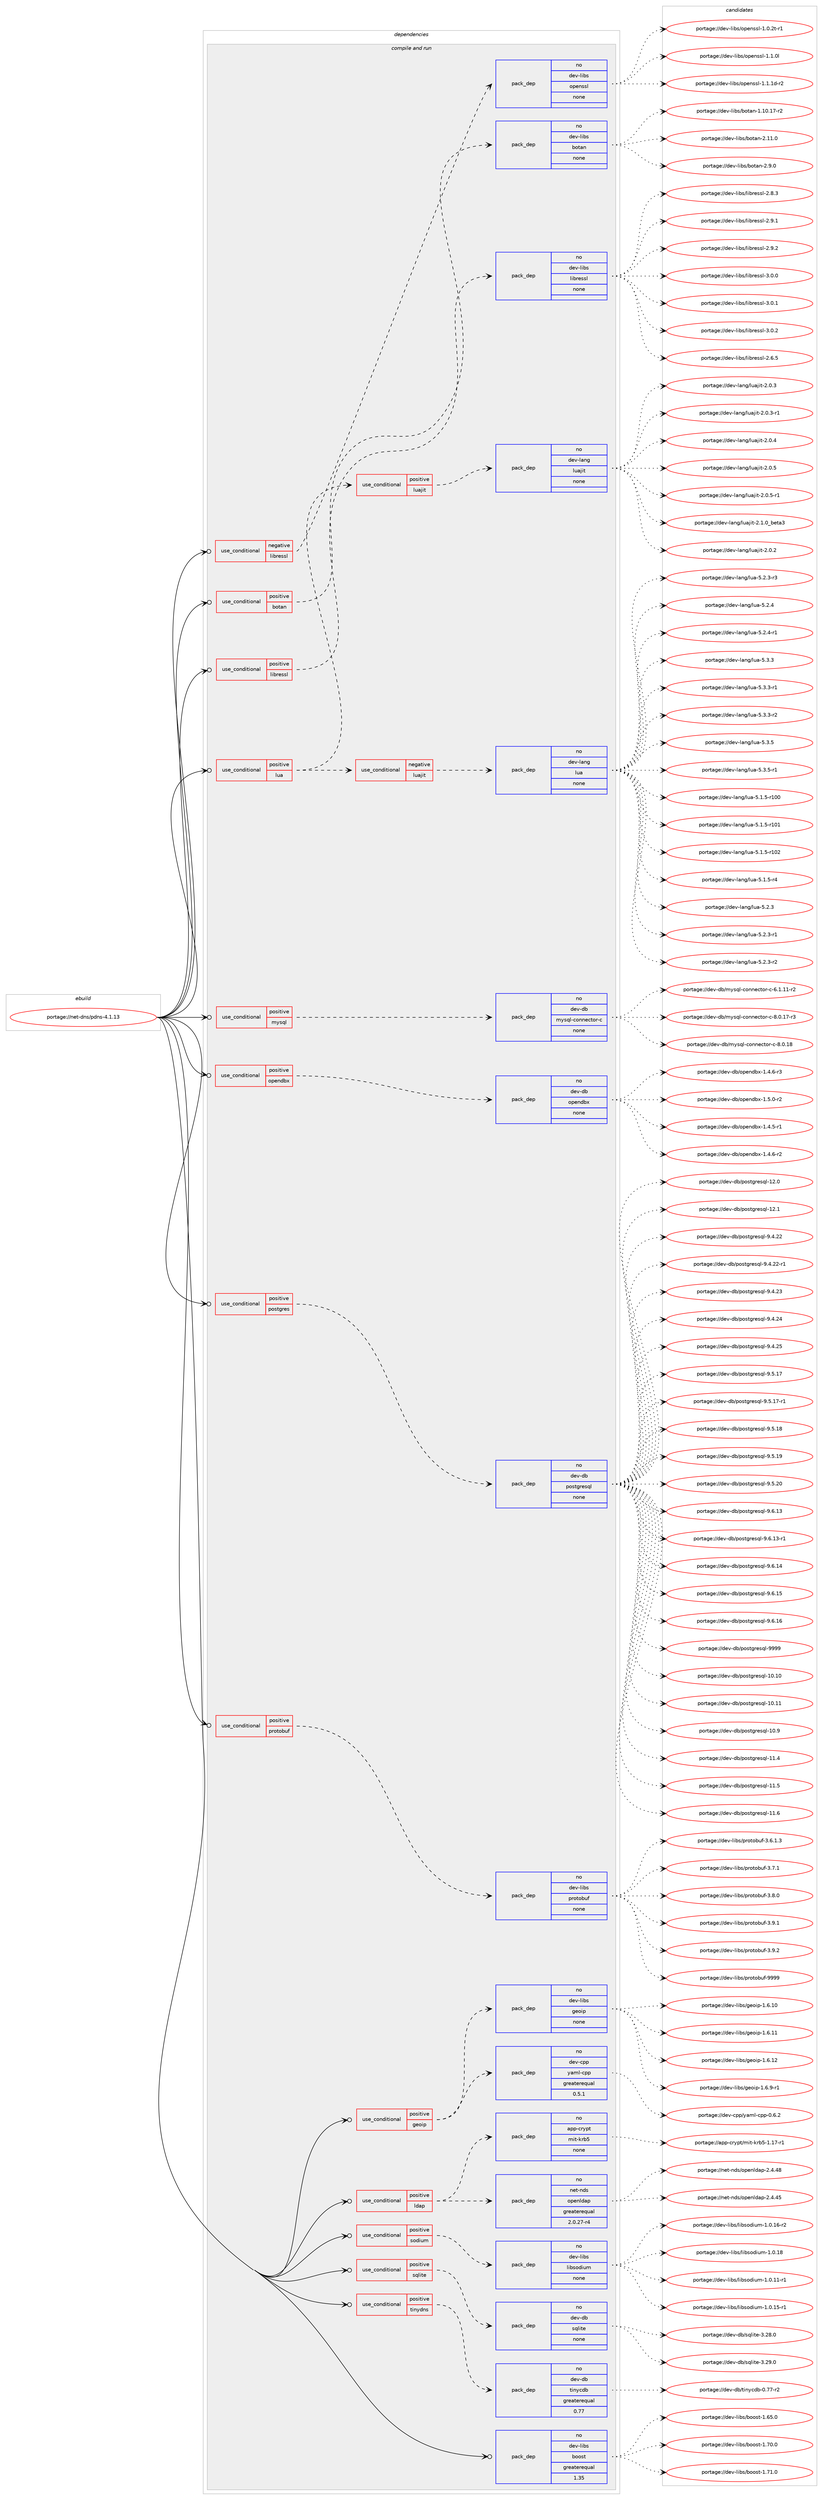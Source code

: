 digraph prolog {

# *************
# Graph options
# *************

newrank=true;
concentrate=true;
compound=true;
graph [rankdir=LR,fontname=Helvetica,fontsize=10,ranksep=1.5];#, ranksep=2.5, nodesep=0.2];
edge  [arrowhead=vee];
node  [fontname=Helvetica,fontsize=10];

# **********
# The ebuild
# **********

subgraph cluster_leftcol {
color=gray;
rank=same;
label=<<i>ebuild</i>>;
id [label="portage://net-dns/pdns-4.1.13", color=red, width=4, href="../net-dns/pdns-4.1.13.svg"];
}

# ****************
# The dependencies
# ****************

subgraph cluster_midcol {
color=gray;
label=<<i>dependencies</i>>;
subgraph cluster_compile {
fillcolor="#eeeeee";
style=filled;
label=<<i>compile</i>>;
}
subgraph cluster_compileandrun {
fillcolor="#eeeeee";
style=filled;
label=<<i>compile and run</i>>;
subgraph cond87791 {
dependency351441 [label=<<TABLE BORDER="0" CELLBORDER="1" CELLSPACING="0" CELLPADDING="4"><TR><TD ROWSPAN="3" CELLPADDING="10">use_conditional</TD></TR><TR><TD>negative</TD></TR><TR><TD>libressl</TD></TR></TABLE>>, shape=none, color=red];
subgraph pack257849 {
dependency351442 [label=<<TABLE BORDER="0" CELLBORDER="1" CELLSPACING="0" CELLPADDING="4" WIDTH="220"><TR><TD ROWSPAN="6" CELLPADDING="30">pack_dep</TD></TR><TR><TD WIDTH="110">no</TD></TR><TR><TD>dev-libs</TD></TR><TR><TD>openssl</TD></TR><TR><TD>none</TD></TR><TR><TD></TD></TR></TABLE>>, shape=none, color=blue];
}
dependency351441:e -> dependency351442:w [weight=20,style="dashed",arrowhead="vee"];
}
id:e -> dependency351441:w [weight=20,style="solid",arrowhead="odotvee"];
subgraph cond87792 {
dependency351443 [label=<<TABLE BORDER="0" CELLBORDER="1" CELLSPACING="0" CELLPADDING="4"><TR><TD ROWSPAN="3" CELLPADDING="10">use_conditional</TD></TR><TR><TD>positive</TD></TR><TR><TD>botan</TD></TR></TABLE>>, shape=none, color=red];
subgraph pack257850 {
dependency351444 [label=<<TABLE BORDER="0" CELLBORDER="1" CELLSPACING="0" CELLPADDING="4" WIDTH="220"><TR><TD ROWSPAN="6" CELLPADDING="30">pack_dep</TD></TR><TR><TD WIDTH="110">no</TD></TR><TR><TD>dev-libs</TD></TR><TR><TD>botan</TD></TR><TR><TD>none</TD></TR><TR><TD></TD></TR></TABLE>>, shape=none, color=blue];
}
dependency351443:e -> dependency351444:w [weight=20,style="dashed",arrowhead="vee"];
}
id:e -> dependency351443:w [weight=20,style="solid",arrowhead="odotvee"];
subgraph cond87793 {
dependency351445 [label=<<TABLE BORDER="0" CELLBORDER="1" CELLSPACING="0" CELLPADDING="4"><TR><TD ROWSPAN="3" CELLPADDING="10">use_conditional</TD></TR><TR><TD>positive</TD></TR><TR><TD>geoip</TD></TR></TABLE>>, shape=none, color=red];
subgraph pack257851 {
dependency351446 [label=<<TABLE BORDER="0" CELLBORDER="1" CELLSPACING="0" CELLPADDING="4" WIDTH="220"><TR><TD ROWSPAN="6" CELLPADDING="30">pack_dep</TD></TR><TR><TD WIDTH="110">no</TD></TR><TR><TD>dev-cpp</TD></TR><TR><TD>yaml-cpp</TD></TR><TR><TD>greaterequal</TD></TR><TR><TD>0.5.1</TD></TR></TABLE>>, shape=none, color=blue];
}
dependency351445:e -> dependency351446:w [weight=20,style="dashed",arrowhead="vee"];
subgraph pack257852 {
dependency351447 [label=<<TABLE BORDER="0" CELLBORDER="1" CELLSPACING="0" CELLPADDING="4" WIDTH="220"><TR><TD ROWSPAN="6" CELLPADDING="30">pack_dep</TD></TR><TR><TD WIDTH="110">no</TD></TR><TR><TD>dev-libs</TD></TR><TR><TD>geoip</TD></TR><TR><TD>none</TD></TR><TR><TD></TD></TR></TABLE>>, shape=none, color=blue];
}
dependency351445:e -> dependency351447:w [weight=20,style="dashed",arrowhead="vee"];
}
id:e -> dependency351445:w [weight=20,style="solid",arrowhead="odotvee"];
subgraph cond87794 {
dependency351448 [label=<<TABLE BORDER="0" CELLBORDER="1" CELLSPACING="0" CELLPADDING="4"><TR><TD ROWSPAN="3" CELLPADDING="10">use_conditional</TD></TR><TR><TD>positive</TD></TR><TR><TD>ldap</TD></TR></TABLE>>, shape=none, color=red];
subgraph pack257853 {
dependency351449 [label=<<TABLE BORDER="0" CELLBORDER="1" CELLSPACING="0" CELLPADDING="4" WIDTH="220"><TR><TD ROWSPAN="6" CELLPADDING="30">pack_dep</TD></TR><TR><TD WIDTH="110">no</TD></TR><TR><TD>net-nds</TD></TR><TR><TD>openldap</TD></TR><TR><TD>greaterequal</TD></TR><TR><TD>2.0.27-r4</TD></TR></TABLE>>, shape=none, color=blue];
}
dependency351448:e -> dependency351449:w [weight=20,style="dashed",arrowhead="vee"];
subgraph pack257854 {
dependency351450 [label=<<TABLE BORDER="0" CELLBORDER="1" CELLSPACING="0" CELLPADDING="4" WIDTH="220"><TR><TD ROWSPAN="6" CELLPADDING="30">pack_dep</TD></TR><TR><TD WIDTH="110">no</TD></TR><TR><TD>app-crypt</TD></TR><TR><TD>mit-krb5</TD></TR><TR><TD>none</TD></TR><TR><TD></TD></TR></TABLE>>, shape=none, color=blue];
}
dependency351448:e -> dependency351450:w [weight=20,style="dashed",arrowhead="vee"];
}
id:e -> dependency351448:w [weight=20,style="solid",arrowhead="odotvee"];
subgraph cond87795 {
dependency351451 [label=<<TABLE BORDER="0" CELLBORDER="1" CELLSPACING="0" CELLPADDING="4"><TR><TD ROWSPAN="3" CELLPADDING="10">use_conditional</TD></TR><TR><TD>positive</TD></TR><TR><TD>libressl</TD></TR></TABLE>>, shape=none, color=red];
subgraph pack257855 {
dependency351452 [label=<<TABLE BORDER="0" CELLBORDER="1" CELLSPACING="0" CELLPADDING="4" WIDTH="220"><TR><TD ROWSPAN="6" CELLPADDING="30">pack_dep</TD></TR><TR><TD WIDTH="110">no</TD></TR><TR><TD>dev-libs</TD></TR><TR><TD>libressl</TD></TR><TR><TD>none</TD></TR><TR><TD></TD></TR></TABLE>>, shape=none, color=blue];
}
dependency351451:e -> dependency351452:w [weight=20,style="dashed",arrowhead="vee"];
}
id:e -> dependency351451:w [weight=20,style="solid",arrowhead="odotvee"];
subgraph cond87796 {
dependency351453 [label=<<TABLE BORDER="0" CELLBORDER="1" CELLSPACING="0" CELLPADDING="4"><TR><TD ROWSPAN="3" CELLPADDING="10">use_conditional</TD></TR><TR><TD>positive</TD></TR><TR><TD>lua</TD></TR></TABLE>>, shape=none, color=red];
subgraph cond87797 {
dependency351454 [label=<<TABLE BORDER="0" CELLBORDER="1" CELLSPACING="0" CELLPADDING="4"><TR><TD ROWSPAN="3" CELLPADDING="10">use_conditional</TD></TR><TR><TD>negative</TD></TR><TR><TD>luajit</TD></TR></TABLE>>, shape=none, color=red];
subgraph pack257856 {
dependency351455 [label=<<TABLE BORDER="0" CELLBORDER="1" CELLSPACING="0" CELLPADDING="4" WIDTH="220"><TR><TD ROWSPAN="6" CELLPADDING="30">pack_dep</TD></TR><TR><TD WIDTH="110">no</TD></TR><TR><TD>dev-lang</TD></TR><TR><TD>lua</TD></TR><TR><TD>none</TD></TR><TR><TD></TD></TR></TABLE>>, shape=none, color=blue];
}
dependency351454:e -> dependency351455:w [weight=20,style="dashed",arrowhead="vee"];
}
dependency351453:e -> dependency351454:w [weight=20,style="dashed",arrowhead="vee"];
subgraph cond87798 {
dependency351456 [label=<<TABLE BORDER="0" CELLBORDER="1" CELLSPACING="0" CELLPADDING="4"><TR><TD ROWSPAN="3" CELLPADDING="10">use_conditional</TD></TR><TR><TD>positive</TD></TR><TR><TD>luajit</TD></TR></TABLE>>, shape=none, color=red];
subgraph pack257857 {
dependency351457 [label=<<TABLE BORDER="0" CELLBORDER="1" CELLSPACING="0" CELLPADDING="4" WIDTH="220"><TR><TD ROWSPAN="6" CELLPADDING="30">pack_dep</TD></TR><TR><TD WIDTH="110">no</TD></TR><TR><TD>dev-lang</TD></TR><TR><TD>luajit</TD></TR><TR><TD>none</TD></TR><TR><TD></TD></TR></TABLE>>, shape=none, color=blue];
}
dependency351456:e -> dependency351457:w [weight=20,style="dashed",arrowhead="vee"];
}
dependency351453:e -> dependency351456:w [weight=20,style="dashed",arrowhead="vee"];
}
id:e -> dependency351453:w [weight=20,style="solid",arrowhead="odotvee"];
subgraph cond87799 {
dependency351458 [label=<<TABLE BORDER="0" CELLBORDER="1" CELLSPACING="0" CELLPADDING="4"><TR><TD ROWSPAN="3" CELLPADDING="10">use_conditional</TD></TR><TR><TD>positive</TD></TR><TR><TD>mysql</TD></TR></TABLE>>, shape=none, color=red];
subgraph pack257858 {
dependency351459 [label=<<TABLE BORDER="0" CELLBORDER="1" CELLSPACING="0" CELLPADDING="4" WIDTH="220"><TR><TD ROWSPAN="6" CELLPADDING="30">pack_dep</TD></TR><TR><TD WIDTH="110">no</TD></TR><TR><TD>dev-db</TD></TR><TR><TD>mysql-connector-c</TD></TR><TR><TD>none</TD></TR><TR><TD></TD></TR></TABLE>>, shape=none, color=blue];
}
dependency351458:e -> dependency351459:w [weight=20,style="dashed",arrowhead="vee"];
}
id:e -> dependency351458:w [weight=20,style="solid",arrowhead="odotvee"];
subgraph cond87800 {
dependency351460 [label=<<TABLE BORDER="0" CELLBORDER="1" CELLSPACING="0" CELLPADDING="4"><TR><TD ROWSPAN="3" CELLPADDING="10">use_conditional</TD></TR><TR><TD>positive</TD></TR><TR><TD>opendbx</TD></TR></TABLE>>, shape=none, color=red];
subgraph pack257859 {
dependency351461 [label=<<TABLE BORDER="0" CELLBORDER="1" CELLSPACING="0" CELLPADDING="4" WIDTH="220"><TR><TD ROWSPAN="6" CELLPADDING="30">pack_dep</TD></TR><TR><TD WIDTH="110">no</TD></TR><TR><TD>dev-db</TD></TR><TR><TD>opendbx</TD></TR><TR><TD>none</TD></TR><TR><TD></TD></TR></TABLE>>, shape=none, color=blue];
}
dependency351460:e -> dependency351461:w [weight=20,style="dashed",arrowhead="vee"];
}
id:e -> dependency351460:w [weight=20,style="solid",arrowhead="odotvee"];
subgraph cond87801 {
dependency351462 [label=<<TABLE BORDER="0" CELLBORDER="1" CELLSPACING="0" CELLPADDING="4"><TR><TD ROWSPAN="3" CELLPADDING="10">use_conditional</TD></TR><TR><TD>positive</TD></TR><TR><TD>postgres</TD></TR></TABLE>>, shape=none, color=red];
subgraph pack257860 {
dependency351463 [label=<<TABLE BORDER="0" CELLBORDER="1" CELLSPACING="0" CELLPADDING="4" WIDTH="220"><TR><TD ROWSPAN="6" CELLPADDING="30">pack_dep</TD></TR><TR><TD WIDTH="110">no</TD></TR><TR><TD>dev-db</TD></TR><TR><TD>postgresql</TD></TR><TR><TD>none</TD></TR><TR><TD></TD></TR></TABLE>>, shape=none, color=blue];
}
dependency351462:e -> dependency351463:w [weight=20,style="dashed",arrowhead="vee"];
}
id:e -> dependency351462:w [weight=20,style="solid",arrowhead="odotvee"];
subgraph cond87802 {
dependency351464 [label=<<TABLE BORDER="0" CELLBORDER="1" CELLSPACING="0" CELLPADDING="4"><TR><TD ROWSPAN="3" CELLPADDING="10">use_conditional</TD></TR><TR><TD>positive</TD></TR><TR><TD>protobuf</TD></TR></TABLE>>, shape=none, color=red];
subgraph pack257861 {
dependency351465 [label=<<TABLE BORDER="0" CELLBORDER="1" CELLSPACING="0" CELLPADDING="4" WIDTH="220"><TR><TD ROWSPAN="6" CELLPADDING="30">pack_dep</TD></TR><TR><TD WIDTH="110">no</TD></TR><TR><TD>dev-libs</TD></TR><TR><TD>protobuf</TD></TR><TR><TD>none</TD></TR><TR><TD></TD></TR></TABLE>>, shape=none, color=blue];
}
dependency351464:e -> dependency351465:w [weight=20,style="dashed",arrowhead="vee"];
}
id:e -> dependency351464:w [weight=20,style="solid",arrowhead="odotvee"];
subgraph cond87803 {
dependency351466 [label=<<TABLE BORDER="0" CELLBORDER="1" CELLSPACING="0" CELLPADDING="4"><TR><TD ROWSPAN="3" CELLPADDING="10">use_conditional</TD></TR><TR><TD>positive</TD></TR><TR><TD>sodium</TD></TR></TABLE>>, shape=none, color=red];
subgraph pack257862 {
dependency351467 [label=<<TABLE BORDER="0" CELLBORDER="1" CELLSPACING="0" CELLPADDING="4" WIDTH="220"><TR><TD ROWSPAN="6" CELLPADDING="30">pack_dep</TD></TR><TR><TD WIDTH="110">no</TD></TR><TR><TD>dev-libs</TD></TR><TR><TD>libsodium</TD></TR><TR><TD>none</TD></TR><TR><TD></TD></TR></TABLE>>, shape=none, color=blue];
}
dependency351466:e -> dependency351467:w [weight=20,style="dashed",arrowhead="vee"];
}
id:e -> dependency351466:w [weight=20,style="solid",arrowhead="odotvee"];
subgraph cond87804 {
dependency351468 [label=<<TABLE BORDER="0" CELLBORDER="1" CELLSPACING="0" CELLPADDING="4"><TR><TD ROWSPAN="3" CELLPADDING="10">use_conditional</TD></TR><TR><TD>positive</TD></TR><TR><TD>sqlite</TD></TR></TABLE>>, shape=none, color=red];
subgraph pack257863 {
dependency351469 [label=<<TABLE BORDER="0" CELLBORDER="1" CELLSPACING="0" CELLPADDING="4" WIDTH="220"><TR><TD ROWSPAN="6" CELLPADDING="30">pack_dep</TD></TR><TR><TD WIDTH="110">no</TD></TR><TR><TD>dev-db</TD></TR><TR><TD>sqlite</TD></TR><TR><TD>none</TD></TR><TR><TD></TD></TR></TABLE>>, shape=none, color=blue];
}
dependency351468:e -> dependency351469:w [weight=20,style="dashed",arrowhead="vee"];
}
id:e -> dependency351468:w [weight=20,style="solid",arrowhead="odotvee"];
subgraph cond87805 {
dependency351470 [label=<<TABLE BORDER="0" CELLBORDER="1" CELLSPACING="0" CELLPADDING="4"><TR><TD ROWSPAN="3" CELLPADDING="10">use_conditional</TD></TR><TR><TD>positive</TD></TR><TR><TD>tinydns</TD></TR></TABLE>>, shape=none, color=red];
subgraph pack257864 {
dependency351471 [label=<<TABLE BORDER="0" CELLBORDER="1" CELLSPACING="0" CELLPADDING="4" WIDTH="220"><TR><TD ROWSPAN="6" CELLPADDING="30">pack_dep</TD></TR><TR><TD WIDTH="110">no</TD></TR><TR><TD>dev-db</TD></TR><TR><TD>tinycdb</TD></TR><TR><TD>greaterequal</TD></TR><TR><TD>0.77</TD></TR></TABLE>>, shape=none, color=blue];
}
dependency351470:e -> dependency351471:w [weight=20,style="dashed",arrowhead="vee"];
}
id:e -> dependency351470:w [weight=20,style="solid",arrowhead="odotvee"];
subgraph pack257865 {
dependency351472 [label=<<TABLE BORDER="0" CELLBORDER="1" CELLSPACING="0" CELLPADDING="4" WIDTH="220"><TR><TD ROWSPAN="6" CELLPADDING="30">pack_dep</TD></TR><TR><TD WIDTH="110">no</TD></TR><TR><TD>dev-libs</TD></TR><TR><TD>boost</TD></TR><TR><TD>greaterequal</TD></TR><TR><TD>1.35</TD></TR></TABLE>>, shape=none, color=blue];
}
id:e -> dependency351472:w [weight=20,style="solid",arrowhead="odotvee"];
}
subgraph cluster_run {
fillcolor="#eeeeee";
style=filled;
label=<<i>run</i>>;
}
}

# **************
# The candidates
# **************

subgraph cluster_choices {
rank=same;
color=gray;
label=<<i>candidates</i>>;

subgraph choice257849 {
color=black;
nodesep=1;
choiceportage1001011184510810598115471111121011101151151084549464846501164511449 [label="portage://dev-libs/openssl-1.0.2t-r1", color=red, width=4,href="../dev-libs/openssl-1.0.2t-r1.svg"];
choiceportage100101118451081059811547111112101110115115108454946494648108 [label="portage://dev-libs/openssl-1.1.0l", color=red, width=4,href="../dev-libs/openssl-1.1.0l.svg"];
choiceportage1001011184510810598115471111121011101151151084549464946491004511450 [label="portage://dev-libs/openssl-1.1.1d-r2", color=red, width=4,href="../dev-libs/openssl-1.1.1d-r2.svg"];
dependency351442:e -> choiceportage1001011184510810598115471111121011101151151084549464846501164511449:w [style=dotted,weight="100"];
dependency351442:e -> choiceportage100101118451081059811547111112101110115115108454946494648108:w [style=dotted,weight="100"];
dependency351442:e -> choiceportage1001011184510810598115471111121011101151151084549464946491004511450:w [style=dotted,weight="100"];
}
subgraph choice257850 {
color=black;
nodesep=1;
choiceportage100101118451081059811547981111169711045494649484649554511450 [label="portage://dev-libs/botan-1.10.17-r2", color=red, width=4,href="../dev-libs/botan-1.10.17-r2.svg"];
choiceportage100101118451081059811547981111169711045504649494648 [label="portage://dev-libs/botan-2.11.0", color=red, width=4,href="../dev-libs/botan-2.11.0.svg"];
choiceportage1001011184510810598115479811111697110455046574648 [label="portage://dev-libs/botan-2.9.0", color=red, width=4,href="../dev-libs/botan-2.9.0.svg"];
dependency351444:e -> choiceportage100101118451081059811547981111169711045494649484649554511450:w [style=dotted,weight="100"];
dependency351444:e -> choiceportage100101118451081059811547981111169711045504649494648:w [style=dotted,weight="100"];
dependency351444:e -> choiceportage1001011184510810598115479811111697110455046574648:w [style=dotted,weight="100"];
}
subgraph choice257851 {
color=black;
nodesep=1;
choiceportage100101118459911211247121971091084599112112454846544650 [label="portage://dev-cpp/yaml-cpp-0.6.2", color=red, width=4,href="../dev-cpp/yaml-cpp-0.6.2.svg"];
dependency351446:e -> choiceportage100101118459911211247121971091084599112112454846544650:w [style=dotted,weight="100"];
}
subgraph choice257852 {
color=black;
nodesep=1;
choiceportage10010111845108105981154710310111110511245494654464948 [label="portage://dev-libs/geoip-1.6.10", color=red, width=4,href="../dev-libs/geoip-1.6.10.svg"];
choiceportage10010111845108105981154710310111110511245494654464949 [label="portage://dev-libs/geoip-1.6.11", color=red, width=4,href="../dev-libs/geoip-1.6.11.svg"];
choiceportage10010111845108105981154710310111110511245494654464950 [label="portage://dev-libs/geoip-1.6.12", color=red, width=4,href="../dev-libs/geoip-1.6.12.svg"];
choiceportage1001011184510810598115471031011111051124549465446574511449 [label="portage://dev-libs/geoip-1.6.9-r1", color=red, width=4,href="../dev-libs/geoip-1.6.9-r1.svg"];
dependency351447:e -> choiceportage10010111845108105981154710310111110511245494654464948:w [style=dotted,weight="100"];
dependency351447:e -> choiceportage10010111845108105981154710310111110511245494654464949:w [style=dotted,weight="100"];
dependency351447:e -> choiceportage10010111845108105981154710310111110511245494654464950:w [style=dotted,weight="100"];
dependency351447:e -> choiceportage1001011184510810598115471031011111051124549465446574511449:w [style=dotted,weight="100"];
}
subgraph choice257853 {
color=black;
nodesep=1;
choiceportage11010111645110100115471111121011101081009711245504652465253 [label="portage://net-nds/openldap-2.4.45", color=red, width=4,href="../net-nds/openldap-2.4.45.svg"];
choiceportage11010111645110100115471111121011101081009711245504652465256 [label="portage://net-nds/openldap-2.4.48", color=red, width=4,href="../net-nds/openldap-2.4.48.svg"];
dependency351449:e -> choiceportage11010111645110100115471111121011101081009711245504652465253:w [style=dotted,weight="100"];
dependency351449:e -> choiceportage11010111645110100115471111121011101081009711245504652465256:w [style=dotted,weight="100"];
}
subgraph choice257854 {
color=black;
nodesep=1;
choiceportage9711211245991141211121164710910511645107114985345494649554511449 [label="portage://app-crypt/mit-krb5-1.17-r1", color=red, width=4,href="../app-crypt/mit-krb5-1.17-r1.svg"];
dependency351450:e -> choiceportage9711211245991141211121164710910511645107114985345494649554511449:w [style=dotted,weight="100"];
}
subgraph choice257855 {
color=black;
nodesep=1;
choiceportage10010111845108105981154710810598114101115115108455046544653 [label="portage://dev-libs/libressl-2.6.5", color=red, width=4,href="../dev-libs/libressl-2.6.5.svg"];
choiceportage10010111845108105981154710810598114101115115108455046564651 [label="portage://dev-libs/libressl-2.8.3", color=red, width=4,href="../dev-libs/libressl-2.8.3.svg"];
choiceportage10010111845108105981154710810598114101115115108455046574649 [label="portage://dev-libs/libressl-2.9.1", color=red, width=4,href="../dev-libs/libressl-2.9.1.svg"];
choiceportage10010111845108105981154710810598114101115115108455046574650 [label="portage://dev-libs/libressl-2.9.2", color=red, width=4,href="../dev-libs/libressl-2.9.2.svg"];
choiceportage10010111845108105981154710810598114101115115108455146484648 [label="portage://dev-libs/libressl-3.0.0", color=red, width=4,href="../dev-libs/libressl-3.0.0.svg"];
choiceportage10010111845108105981154710810598114101115115108455146484649 [label="portage://dev-libs/libressl-3.0.1", color=red, width=4,href="../dev-libs/libressl-3.0.1.svg"];
choiceportage10010111845108105981154710810598114101115115108455146484650 [label="portage://dev-libs/libressl-3.0.2", color=red, width=4,href="../dev-libs/libressl-3.0.2.svg"];
dependency351452:e -> choiceportage10010111845108105981154710810598114101115115108455046544653:w [style=dotted,weight="100"];
dependency351452:e -> choiceportage10010111845108105981154710810598114101115115108455046564651:w [style=dotted,weight="100"];
dependency351452:e -> choiceportage10010111845108105981154710810598114101115115108455046574649:w [style=dotted,weight="100"];
dependency351452:e -> choiceportage10010111845108105981154710810598114101115115108455046574650:w [style=dotted,weight="100"];
dependency351452:e -> choiceportage10010111845108105981154710810598114101115115108455146484648:w [style=dotted,weight="100"];
dependency351452:e -> choiceportage10010111845108105981154710810598114101115115108455146484649:w [style=dotted,weight="100"];
dependency351452:e -> choiceportage10010111845108105981154710810598114101115115108455146484650:w [style=dotted,weight="100"];
}
subgraph choice257856 {
color=black;
nodesep=1;
choiceportage1001011184510897110103471081179745534649465345114494848 [label="portage://dev-lang/lua-5.1.5-r100", color=red, width=4,href="../dev-lang/lua-5.1.5-r100.svg"];
choiceportage1001011184510897110103471081179745534649465345114494849 [label="portage://dev-lang/lua-5.1.5-r101", color=red, width=4,href="../dev-lang/lua-5.1.5-r101.svg"];
choiceportage1001011184510897110103471081179745534649465345114494850 [label="portage://dev-lang/lua-5.1.5-r102", color=red, width=4,href="../dev-lang/lua-5.1.5-r102.svg"];
choiceportage100101118451089711010347108117974553464946534511452 [label="portage://dev-lang/lua-5.1.5-r4", color=red, width=4,href="../dev-lang/lua-5.1.5-r4.svg"];
choiceportage10010111845108971101034710811797455346504651 [label="portage://dev-lang/lua-5.2.3", color=red, width=4,href="../dev-lang/lua-5.2.3.svg"];
choiceportage100101118451089711010347108117974553465046514511449 [label="portage://dev-lang/lua-5.2.3-r1", color=red, width=4,href="../dev-lang/lua-5.2.3-r1.svg"];
choiceportage100101118451089711010347108117974553465046514511450 [label="portage://dev-lang/lua-5.2.3-r2", color=red, width=4,href="../dev-lang/lua-5.2.3-r2.svg"];
choiceportage100101118451089711010347108117974553465046514511451 [label="portage://dev-lang/lua-5.2.3-r3", color=red, width=4,href="../dev-lang/lua-5.2.3-r3.svg"];
choiceportage10010111845108971101034710811797455346504652 [label="portage://dev-lang/lua-5.2.4", color=red, width=4,href="../dev-lang/lua-5.2.4.svg"];
choiceportage100101118451089711010347108117974553465046524511449 [label="portage://dev-lang/lua-5.2.4-r1", color=red, width=4,href="../dev-lang/lua-5.2.4-r1.svg"];
choiceportage10010111845108971101034710811797455346514651 [label="portage://dev-lang/lua-5.3.3", color=red, width=4,href="../dev-lang/lua-5.3.3.svg"];
choiceportage100101118451089711010347108117974553465146514511449 [label="portage://dev-lang/lua-5.3.3-r1", color=red, width=4,href="../dev-lang/lua-5.3.3-r1.svg"];
choiceportage100101118451089711010347108117974553465146514511450 [label="portage://dev-lang/lua-5.3.3-r2", color=red, width=4,href="../dev-lang/lua-5.3.3-r2.svg"];
choiceportage10010111845108971101034710811797455346514653 [label="portage://dev-lang/lua-5.3.5", color=red, width=4,href="../dev-lang/lua-5.3.5.svg"];
choiceportage100101118451089711010347108117974553465146534511449 [label="portage://dev-lang/lua-5.3.5-r1", color=red, width=4,href="../dev-lang/lua-5.3.5-r1.svg"];
dependency351455:e -> choiceportage1001011184510897110103471081179745534649465345114494848:w [style=dotted,weight="100"];
dependency351455:e -> choiceportage1001011184510897110103471081179745534649465345114494849:w [style=dotted,weight="100"];
dependency351455:e -> choiceportage1001011184510897110103471081179745534649465345114494850:w [style=dotted,weight="100"];
dependency351455:e -> choiceportage100101118451089711010347108117974553464946534511452:w [style=dotted,weight="100"];
dependency351455:e -> choiceportage10010111845108971101034710811797455346504651:w [style=dotted,weight="100"];
dependency351455:e -> choiceportage100101118451089711010347108117974553465046514511449:w [style=dotted,weight="100"];
dependency351455:e -> choiceportage100101118451089711010347108117974553465046514511450:w [style=dotted,weight="100"];
dependency351455:e -> choiceportage100101118451089711010347108117974553465046514511451:w [style=dotted,weight="100"];
dependency351455:e -> choiceportage10010111845108971101034710811797455346504652:w [style=dotted,weight="100"];
dependency351455:e -> choiceportage100101118451089711010347108117974553465046524511449:w [style=dotted,weight="100"];
dependency351455:e -> choiceportage10010111845108971101034710811797455346514651:w [style=dotted,weight="100"];
dependency351455:e -> choiceportage100101118451089711010347108117974553465146514511449:w [style=dotted,weight="100"];
dependency351455:e -> choiceportage100101118451089711010347108117974553465146514511450:w [style=dotted,weight="100"];
dependency351455:e -> choiceportage10010111845108971101034710811797455346514653:w [style=dotted,weight="100"];
dependency351455:e -> choiceportage100101118451089711010347108117974553465146534511449:w [style=dotted,weight="100"];
}
subgraph choice257857 {
color=black;
nodesep=1;
choiceportage10010111845108971101034710811797106105116455046484650 [label="portage://dev-lang/luajit-2.0.2", color=red, width=4,href="../dev-lang/luajit-2.0.2.svg"];
choiceportage10010111845108971101034710811797106105116455046484651 [label="portage://dev-lang/luajit-2.0.3", color=red, width=4,href="../dev-lang/luajit-2.0.3.svg"];
choiceportage100101118451089711010347108117971061051164550464846514511449 [label="portage://dev-lang/luajit-2.0.3-r1", color=red, width=4,href="../dev-lang/luajit-2.0.3-r1.svg"];
choiceportage10010111845108971101034710811797106105116455046484652 [label="portage://dev-lang/luajit-2.0.4", color=red, width=4,href="../dev-lang/luajit-2.0.4.svg"];
choiceportage10010111845108971101034710811797106105116455046484653 [label="portage://dev-lang/luajit-2.0.5", color=red, width=4,href="../dev-lang/luajit-2.0.5.svg"];
choiceportage100101118451089711010347108117971061051164550464846534511449 [label="portage://dev-lang/luajit-2.0.5-r1", color=red, width=4,href="../dev-lang/luajit-2.0.5-r1.svg"];
choiceportage1001011184510897110103471081179710610511645504649464895981011169751 [label="portage://dev-lang/luajit-2.1.0_beta3", color=red, width=4,href="../dev-lang/luajit-2.1.0_beta3.svg"];
dependency351457:e -> choiceportage10010111845108971101034710811797106105116455046484650:w [style=dotted,weight="100"];
dependency351457:e -> choiceportage10010111845108971101034710811797106105116455046484651:w [style=dotted,weight="100"];
dependency351457:e -> choiceportage100101118451089711010347108117971061051164550464846514511449:w [style=dotted,weight="100"];
dependency351457:e -> choiceportage10010111845108971101034710811797106105116455046484652:w [style=dotted,weight="100"];
dependency351457:e -> choiceportage10010111845108971101034710811797106105116455046484653:w [style=dotted,weight="100"];
dependency351457:e -> choiceportage100101118451089711010347108117971061051164550464846534511449:w [style=dotted,weight="100"];
dependency351457:e -> choiceportage1001011184510897110103471081179710610511645504649464895981011169751:w [style=dotted,weight="100"];
}
subgraph choice257858 {
color=black;
nodesep=1;
choiceportage1001011184510098471091211151131084599111110110101991161111144599455446494649494511450 [label="portage://dev-db/mysql-connector-c-6.1.11-r2", color=red, width=4,href="../dev-db/mysql-connector-c-6.1.11-r2.svg"];
choiceportage1001011184510098471091211151131084599111110110101991161111144599455646484649554511451 [label="portage://dev-db/mysql-connector-c-8.0.17-r3", color=red, width=4,href="../dev-db/mysql-connector-c-8.0.17-r3.svg"];
choiceportage100101118451009847109121115113108459911111011010199116111114459945564648464956 [label="portage://dev-db/mysql-connector-c-8.0.18", color=red, width=4,href="../dev-db/mysql-connector-c-8.0.18.svg"];
dependency351459:e -> choiceportage1001011184510098471091211151131084599111110110101991161111144599455446494649494511450:w [style=dotted,weight="100"];
dependency351459:e -> choiceportage1001011184510098471091211151131084599111110110101991161111144599455646484649554511451:w [style=dotted,weight="100"];
dependency351459:e -> choiceportage100101118451009847109121115113108459911111011010199116111114459945564648464956:w [style=dotted,weight="100"];
}
subgraph choice257859 {
color=black;
nodesep=1;
choiceportage100101118451009847111112101110100981204549465246534511449 [label="portage://dev-db/opendbx-1.4.5-r1", color=red, width=4,href="../dev-db/opendbx-1.4.5-r1.svg"];
choiceportage100101118451009847111112101110100981204549465246544511450 [label="portage://dev-db/opendbx-1.4.6-r2", color=red, width=4,href="../dev-db/opendbx-1.4.6-r2.svg"];
choiceportage100101118451009847111112101110100981204549465246544511451 [label="portage://dev-db/opendbx-1.4.6-r3", color=red, width=4,href="../dev-db/opendbx-1.4.6-r3.svg"];
choiceportage100101118451009847111112101110100981204549465346484511450 [label="portage://dev-db/opendbx-1.5.0-r2", color=red, width=4,href="../dev-db/opendbx-1.5.0-r2.svg"];
dependency351461:e -> choiceportage100101118451009847111112101110100981204549465246534511449:w [style=dotted,weight="100"];
dependency351461:e -> choiceportage100101118451009847111112101110100981204549465246544511450:w [style=dotted,weight="100"];
dependency351461:e -> choiceportage100101118451009847111112101110100981204549465246544511451:w [style=dotted,weight="100"];
dependency351461:e -> choiceportage100101118451009847111112101110100981204549465346484511450:w [style=dotted,weight="100"];
}
subgraph choice257860 {
color=black;
nodesep=1;
choiceportage100101118451009847112111115116103114101115113108454948464948 [label="portage://dev-db/postgresql-10.10", color=red, width=4,href="../dev-db/postgresql-10.10.svg"];
choiceportage100101118451009847112111115116103114101115113108454948464949 [label="portage://dev-db/postgresql-10.11", color=red, width=4,href="../dev-db/postgresql-10.11.svg"];
choiceportage1001011184510098471121111151161031141011151131084549484657 [label="portage://dev-db/postgresql-10.9", color=red, width=4,href="../dev-db/postgresql-10.9.svg"];
choiceportage1001011184510098471121111151161031141011151131084549494652 [label="portage://dev-db/postgresql-11.4", color=red, width=4,href="../dev-db/postgresql-11.4.svg"];
choiceportage1001011184510098471121111151161031141011151131084549494653 [label="portage://dev-db/postgresql-11.5", color=red, width=4,href="../dev-db/postgresql-11.5.svg"];
choiceportage1001011184510098471121111151161031141011151131084549494654 [label="portage://dev-db/postgresql-11.6", color=red, width=4,href="../dev-db/postgresql-11.6.svg"];
choiceportage1001011184510098471121111151161031141011151131084549504648 [label="portage://dev-db/postgresql-12.0", color=red, width=4,href="../dev-db/postgresql-12.0.svg"];
choiceportage1001011184510098471121111151161031141011151131084549504649 [label="portage://dev-db/postgresql-12.1", color=red, width=4,href="../dev-db/postgresql-12.1.svg"];
choiceportage10010111845100984711211111511610311410111511310845574652465050 [label="portage://dev-db/postgresql-9.4.22", color=red, width=4,href="../dev-db/postgresql-9.4.22.svg"];
choiceportage100101118451009847112111115116103114101115113108455746524650504511449 [label="portage://dev-db/postgresql-9.4.22-r1", color=red, width=4,href="../dev-db/postgresql-9.4.22-r1.svg"];
choiceportage10010111845100984711211111511610311410111511310845574652465051 [label="portage://dev-db/postgresql-9.4.23", color=red, width=4,href="../dev-db/postgresql-9.4.23.svg"];
choiceportage10010111845100984711211111511610311410111511310845574652465052 [label="portage://dev-db/postgresql-9.4.24", color=red, width=4,href="../dev-db/postgresql-9.4.24.svg"];
choiceportage10010111845100984711211111511610311410111511310845574652465053 [label="portage://dev-db/postgresql-9.4.25", color=red, width=4,href="../dev-db/postgresql-9.4.25.svg"];
choiceportage10010111845100984711211111511610311410111511310845574653464955 [label="portage://dev-db/postgresql-9.5.17", color=red, width=4,href="../dev-db/postgresql-9.5.17.svg"];
choiceportage100101118451009847112111115116103114101115113108455746534649554511449 [label="portage://dev-db/postgresql-9.5.17-r1", color=red, width=4,href="../dev-db/postgresql-9.5.17-r1.svg"];
choiceportage10010111845100984711211111511610311410111511310845574653464956 [label="portage://dev-db/postgresql-9.5.18", color=red, width=4,href="../dev-db/postgresql-9.5.18.svg"];
choiceportage10010111845100984711211111511610311410111511310845574653464957 [label="portage://dev-db/postgresql-9.5.19", color=red, width=4,href="../dev-db/postgresql-9.5.19.svg"];
choiceportage10010111845100984711211111511610311410111511310845574653465048 [label="portage://dev-db/postgresql-9.5.20", color=red, width=4,href="../dev-db/postgresql-9.5.20.svg"];
choiceportage10010111845100984711211111511610311410111511310845574654464951 [label="portage://dev-db/postgresql-9.6.13", color=red, width=4,href="../dev-db/postgresql-9.6.13.svg"];
choiceportage100101118451009847112111115116103114101115113108455746544649514511449 [label="portage://dev-db/postgresql-9.6.13-r1", color=red, width=4,href="../dev-db/postgresql-9.6.13-r1.svg"];
choiceportage10010111845100984711211111511610311410111511310845574654464952 [label="portage://dev-db/postgresql-9.6.14", color=red, width=4,href="../dev-db/postgresql-9.6.14.svg"];
choiceportage10010111845100984711211111511610311410111511310845574654464953 [label="portage://dev-db/postgresql-9.6.15", color=red, width=4,href="../dev-db/postgresql-9.6.15.svg"];
choiceportage10010111845100984711211111511610311410111511310845574654464954 [label="portage://dev-db/postgresql-9.6.16", color=red, width=4,href="../dev-db/postgresql-9.6.16.svg"];
choiceportage1001011184510098471121111151161031141011151131084557575757 [label="portage://dev-db/postgresql-9999", color=red, width=4,href="../dev-db/postgresql-9999.svg"];
dependency351463:e -> choiceportage100101118451009847112111115116103114101115113108454948464948:w [style=dotted,weight="100"];
dependency351463:e -> choiceportage100101118451009847112111115116103114101115113108454948464949:w [style=dotted,weight="100"];
dependency351463:e -> choiceportage1001011184510098471121111151161031141011151131084549484657:w [style=dotted,weight="100"];
dependency351463:e -> choiceportage1001011184510098471121111151161031141011151131084549494652:w [style=dotted,weight="100"];
dependency351463:e -> choiceportage1001011184510098471121111151161031141011151131084549494653:w [style=dotted,weight="100"];
dependency351463:e -> choiceportage1001011184510098471121111151161031141011151131084549494654:w [style=dotted,weight="100"];
dependency351463:e -> choiceportage1001011184510098471121111151161031141011151131084549504648:w [style=dotted,weight="100"];
dependency351463:e -> choiceportage1001011184510098471121111151161031141011151131084549504649:w [style=dotted,weight="100"];
dependency351463:e -> choiceportage10010111845100984711211111511610311410111511310845574652465050:w [style=dotted,weight="100"];
dependency351463:e -> choiceportage100101118451009847112111115116103114101115113108455746524650504511449:w [style=dotted,weight="100"];
dependency351463:e -> choiceportage10010111845100984711211111511610311410111511310845574652465051:w [style=dotted,weight="100"];
dependency351463:e -> choiceportage10010111845100984711211111511610311410111511310845574652465052:w [style=dotted,weight="100"];
dependency351463:e -> choiceportage10010111845100984711211111511610311410111511310845574652465053:w [style=dotted,weight="100"];
dependency351463:e -> choiceportage10010111845100984711211111511610311410111511310845574653464955:w [style=dotted,weight="100"];
dependency351463:e -> choiceportage100101118451009847112111115116103114101115113108455746534649554511449:w [style=dotted,weight="100"];
dependency351463:e -> choiceportage10010111845100984711211111511610311410111511310845574653464956:w [style=dotted,weight="100"];
dependency351463:e -> choiceportage10010111845100984711211111511610311410111511310845574653464957:w [style=dotted,weight="100"];
dependency351463:e -> choiceportage10010111845100984711211111511610311410111511310845574653465048:w [style=dotted,weight="100"];
dependency351463:e -> choiceportage10010111845100984711211111511610311410111511310845574654464951:w [style=dotted,weight="100"];
dependency351463:e -> choiceportage100101118451009847112111115116103114101115113108455746544649514511449:w [style=dotted,weight="100"];
dependency351463:e -> choiceportage10010111845100984711211111511610311410111511310845574654464952:w [style=dotted,weight="100"];
dependency351463:e -> choiceportage10010111845100984711211111511610311410111511310845574654464953:w [style=dotted,weight="100"];
dependency351463:e -> choiceportage10010111845100984711211111511610311410111511310845574654464954:w [style=dotted,weight="100"];
dependency351463:e -> choiceportage1001011184510098471121111151161031141011151131084557575757:w [style=dotted,weight="100"];
}
subgraph choice257861 {
color=black;
nodesep=1;
choiceportage100101118451081059811547112114111116111981171024551465446494651 [label="portage://dev-libs/protobuf-3.6.1.3", color=red, width=4,href="../dev-libs/protobuf-3.6.1.3.svg"];
choiceportage10010111845108105981154711211411111611198117102455146554649 [label="portage://dev-libs/protobuf-3.7.1", color=red, width=4,href="../dev-libs/protobuf-3.7.1.svg"];
choiceportage10010111845108105981154711211411111611198117102455146564648 [label="portage://dev-libs/protobuf-3.8.0", color=red, width=4,href="../dev-libs/protobuf-3.8.0.svg"];
choiceportage10010111845108105981154711211411111611198117102455146574649 [label="portage://dev-libs/protobuf-3.9.1", color=red, width=4,href="../dev-libs/protobuf-3.9.1.svg"];
choiceportage10010111845108105981154711211411111611198117102455146574650 [label="portage://dev-libs/protobuf-3.9.2", color=red, width=4,href="../dev-libs/protobuf-3.9.2.svg"];
choiceportage100101118451081059811547112114111116111981171024557575757 [label="portage://dev-libs/protobuf-9999", color=red, width=4,href="../dev-libs/protobuf-9999.svg"];
dependency351465:e -> choiceportage100101118451081059811547112114111116111981171024551465446494651:w [style=dotted,weight="100"];
dependency351465:e -> choiceportage10010111845108105981154711211411111611198117102455146554649:w [style=dotted,weight="100"];
dependency351465:e -> choiceportage10010111845108105981154711211411111611198117102455146564648:w [style=dotted,weight="100"];
dependency351465:e -> choiceportage10010111845108105981154711211411111611198117102455146574649:w [style=dotted,weight="100"];
dependency351465:e -> choiceportage10010111845108105981154711211411111611198117102455146574650:w [style=dotted,weight="100"];
dependency351465:e -> choiceportage100101118451081059811547112114111116111981171024557575757:w [style=dotted,weight="100"];
}
subgraph choice257862 {
color=black;
nodesep=1;
choiceportage10010111845108105981154710810598115111100105117109454946484649494511449 [label="portage://dev-libs/libsodium-1.0.11-r1", color=red, width=4,href="../dev-libs/libsodium-1.0.11-r1.svg"];
choiceportage10010111845108105981154710810598115111100105117109454946484649534511449 [label="portage://dev-libs/libsodium-1.0.15-r1", color=red, width=4,href="../dev-libs/libsodium-1.0.15-r1.svg"];
choiceportage10010111845108105981154710810598115111100105117109454946484649544511450 [label="portage://dev-libs/libsodium-1.0.16-r2", color=red, width=4,href="../dev-libs/libsodium-1.0.16-r2.svg"];
choiceportage1001011184510810598115471081059811511110010511710945494648464956 [label="portage://dev-libs/libsodium-1.0.18", color=red, width=4,href="../dev-libs/libsodium-1.0.18.svg"];
dependency351467:e -> choiceportage10010111845108105981154710810598115111100105117109454946484649494511449:w [style=dotted,weight="100"];
dependency351467:e -> choiceportage10010111845108105981154710810598115111100105117109454946484649534511449:w [style=dotted,weight="100"];
dependency351467:e -> choiceportage10010111845108105981154710810598115111100105117109454946484649544511450:w [style=dotted,weight="100"];
dependency351467:e -> choiceportage1001011184510810598115471081059811511110010511710945494648464956:w [style=dotted,weight="100"];
}
subgraph choice257863 {
color=black;
nodesep=1;
choiceportage10010111845100984711511310810511610145514650564648 [label="portage://dev-db/sqlite-3.28.0", color=red, width=4,href="../dev-db/sqlite-3.28.0.svg"];
choiceportage10010111845100984711511310810511610145514650574648 [label="portage://dev-db/sqlite-3.29.0", color=red, width=4,href="../dev-db/sqlite-3.29.0.svg"];
dependency351469:e -> choiceportage10010111845100984711511310810511610145514650564648:w [style=dotted,weight="100"];
dependency351469:e -> choiceportage10010111845100984711511310810511610145514650574648:w [style=dotted,weight="100"];
}
subgraph choice257864 {
color=black;
nodesep=1;
choiceportage100101118451009847116105110121991009845484655554511450 [label="portage://dev-db/tinycdb-0.77-r2", color=red, width=4,href="../dev-db/tinycdb-0.77-r2.svg"];
dependency351471:e -> choiceportage100101118451009847116105110121991009845484655554511450:w [style=dotted,weight="100"];
}
subgraph choice257865 {
color=black;
nodesep=1;
choiceportage1001011184510810598115479811111111511645494654534648 [label="portage://dev-libs/boost-1.65.0", color=red, width=4,href="../dev-libs/boost-1.65.0.svg"];
choiceportage1001011184510810598115479811111111511645494655484648 [label="portage://dev-libs/boost-1.70.0", color=red, width=4,href="../dev-libs/boost-1.70.0.svg"];
choiceportage1001011184510810598115479811111111511645494655494648 [label="portage://dev-libs/boost-1.71.0", color=red, width=4,href="../dev-libs/boost-1.71.0.svg"];
dependency351472:e -> choiceportage1001011184510810598115479811111111511645494654534648:w [style=dotted,weight="100"];
dependency351472:e -> choiceportage1001011184510810598115479811111111511645494655484648:w [style=dotted,weight="100"];
dependency351472:e -> choiceportage1001011184510810598115479811111111511645494655494648:w [style=dotted,weight="100"];
}
}

}
